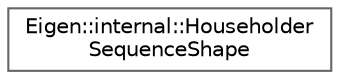 digraph "Graphical Class Hierarchy"
{
 // LATEX_PDF_SIZE
  bgcolor="transparent";
  edge [fontname=Helvetica,fontsize=10,labelfontname=Helvetica,labelfontsize=10];
  node [fontname=Helvetica,fontsize=10,shape=box,height=0.2,width=0.4];
  rankdir="LR";
  Node0 [id="Node000000",label="Eigen::internal::Householder\lSequenceShape",height=0.2,width=0.4,color="grey40", fillcolor="white", style="filled",URL="$structEigen_1_1internal_1_1HouseholderSequenceShape.html",tooltip=" "];
}
